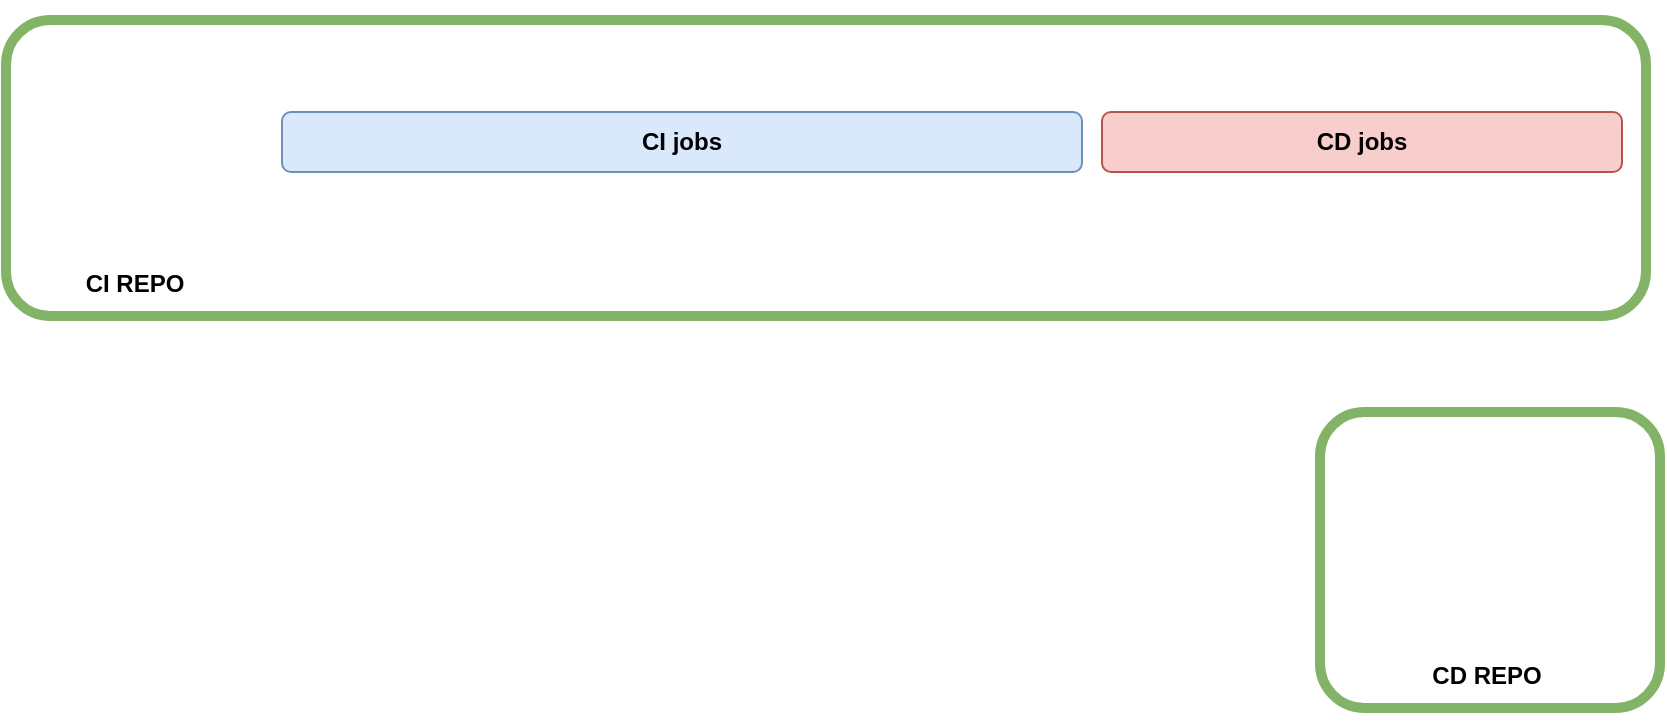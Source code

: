 <mxfile version="21.1.8" type="github">
  <diagram name="Trang-1" id="vxE0sp2lzbkV5UY75fKn">
    <mxGraphModel dx="1533" dy="748" grid="1" gridSize="10" guides="1" tooltips="1" connect="1" arrows="1" fold="1" page="0" pageScale="1" pageWidth="827" pageHeight="1169" math="0" shadow="0">
      <root>
        <mxCell id="0" />
        <mxCell id="1" parent="0" />
        <mxCell id="L1nqn9a9XPleD1iWCHkB-5" value="" style="rounded=1;whiteSpace=wrap;html=1;fillColor=none;strokeColor=#82b366;strokeWidth=5;" vertex="1" parent="1">
          <mxGeometry x="-58" y="14" width="820" height="148" as="geometry" />
        </mxCell>
        <mxCell id="L1nqn9a9XPleD1iWCHkB-1" value="&lt;b&gt;CI REPO&lt;/b&gt;" style="shape=image;html=1;verticalAlign=top;verticalLabelPosition=bottom;labelBackgroundColor=#ffffff;imageAspect=0;aspect=fixed;image=https://cdn0.iconfinder.com/data/icons/phosphor-thin-vol-3/256/gitlab-logo-simple-thin-128.png" vertex="1" parent="1">
          <mxGeometry x="-58" y="4" width="128" height="128" as="geometry" />
        </mxCell>
        <mxCell id="L1nqn9a9XPleD1iWCHkB-2" value="&lt;b&gt;CD REPO&lt;br&gt;&lt;br&gt;&lt;/b&gt;" style="shape=image;html=1;verticalAlign=top;verticalLabelPosition=bottom;labelBackgroundColor=#ffffff;imageAspect=0;aspect=fixed;image=https://cdn0.iconfinder.com/data/icons/phosphor-thin-vol-3/256/gitlab-logo-simple-thin-128.png" vertex="1" parent="1">
          <mxGeometry x="618" y="200" width="128" height="128" as="geometry" />
        </mxCell>
        <mxCell id="L1nqn9a9XPleD1iWCHkB-3" value="&lt;b&gt;CI jobs&lt;/b&gt;" style="rounded=1;whiteSpace=wrap;html=1;fillColor=#dae8fc;strokeColor=#6c8ebf;" vertex="1" parent="1">
          <mxGeometry x="80" y="60" width="400" height="30" as="geometry" />
        </mxCell>
        <mxCell id="L1nqn9a9XPleD1iWCHkB-4" value="&lt;b&gt;CD jobs&lt;/b&gt;" style="rounded=1;whiteSpace=wrap;html=1;fillColor=#f8cecc;strokeColor=#b85450;" vertex="1" parent="1">
          <mxGeometry x="490" y="60" width="260" height="30" as="geometry" />
        </mxCell>
        <mxCell id="L1nqn9a9XPleD1iWCHkB-10" value="" style="rounded=1;whiteSpace=wrap;html=1;fillColor=none;strokeColor=#82b366;strokeWidth=5;" vertex="1" parent="1">
          <mxGeometry x="599" y="210" width="170" height="148" as="geometry" />
        </mxCell>
      </root>
    </mxGraphModel>
  </diagram>
</mxfile>
